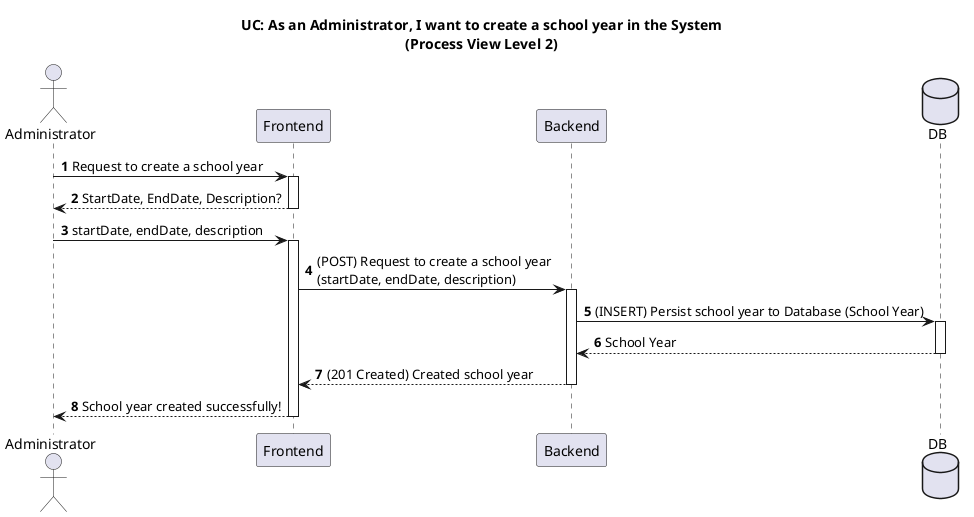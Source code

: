 @startuml
autonumber

title UC: As an Administrator, I want to create a school year in the System\n(Process View Level 2)

actor Administrator as Admin
participant "Frontend" as FE
participant "Backend" as BE
database DB

Admin -> FE: Request to create a school year
activate FE
FE --> Admin: StartDate, EndDate, Description?
deactivate FE
Admin -> FE: startDate, endDate, description
activate FE
FE -> BE : (POST) Request to create a school year \n(startDate, endDate, description)
activate BE
BE -> DB: (INSERT) Persist school year to Database (School Year)
activate DB
DB --> BE: School Year
deactivate DB
BE --> FE: (201 Created) Created school year
deactivate BE
FE --> Admin: School year created successfully!
deactivate FE

@enduml
